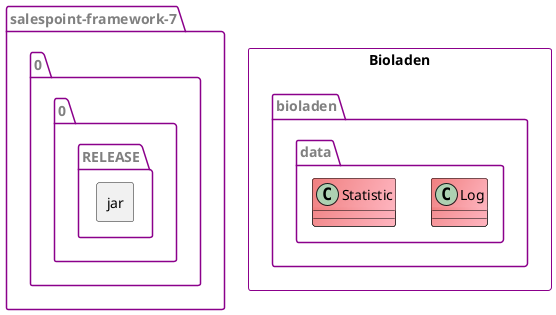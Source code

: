 @startuml

skinparam class {
	BackgroundColor #LightCoral/LightPink
    BorderColor Black
    ArrowColor  Black
}

skinparam package {
    FontColor Grey
    BorderColor DarkMagenta
}

skinparam classAttributeIconSize 0
skinparam linetype ortho

rectangle salespoint-framework-7.0.0.RELEASE.jar {

}


rectangle Bioladen {
    namespace bioladen.data {

        class Log {

        }

        class Statistic {

        }
    }

}


@enduml